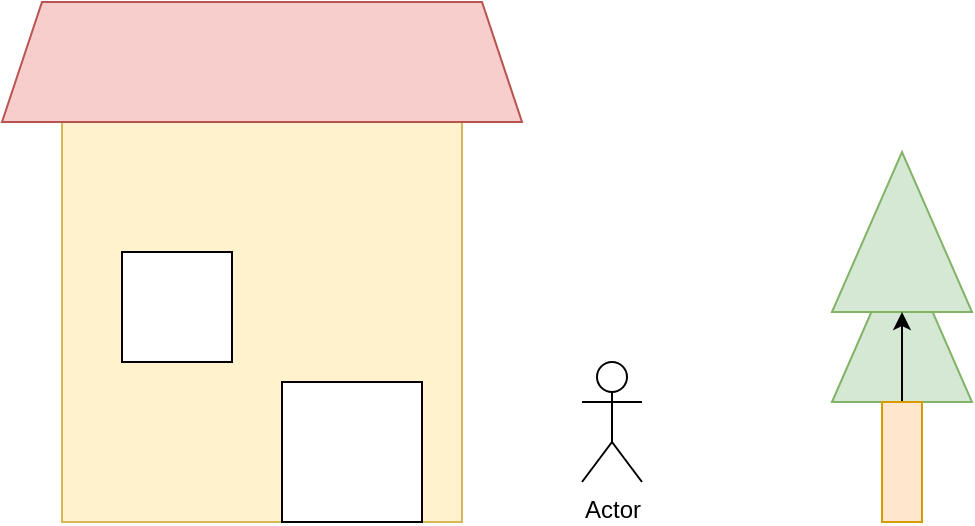 <mxfile version="26.0.16">
  <diagram name="Page-1" id="J-zT2bPsmtmsso8tWsNC">
    <mxGraphModel dx="826" dy="526" grid="1" gridSize="10" guides="1" tooltips="1" connect="1" arrows="1" fold="1" page="1" pageScale="1" pageWidth="850" pageHeight="1100" math="0" shadow="0">
      <root>
        <mxCell id="0" />
        <mxCell id="1" parent="0" />
        <mxCell id="e9ArVnGIWFNfoZ-oEhoM-1" value="" style="ellipse;whiteSpace=wrap;html=1;aspect=fixed;" vertex="1" parent="1">
          <mxGeometry x="380" y="520" width="80" height="80" as="geometry" />
        </mxCell>
        <mxCell id="e9ArVnGIWFNfoZ-oEhoM-2" value="" style="whiteSpace=wrap;html=1;aspect=fixed;fillColor=#fff2cc;strokeColor=#d6b656;" vertex="1" parent="1">
          <mxGeometry x="260" y="400" width="200" height="200" as="geometry" />
        </mxCell>
        <mxCell id="e9ArVnGIWFNfoZ-oEhoM-3" value="Actor" style="shape=umlActor;verticalLabelPosition=bottom;verticalAlign=top;html=1;outlineConnect=0;" vertex="1" parent="1">
          <mxGeometry x="520" y="520" width="30" height="60" as="geometry" />
        </mxCell>
        <mxCell id="e9ArVnGIWFNfoZ-oEhoM-4" value="" style="triangle;whiteSpace=wrap;html=1;rotation=-90;fillColor=#d5e8d4;strokeColor=#82b366;" vertex="1" parent="1">
          <mxGeometry x="640" y="465" width="80" height="70" as="geometry" />
        </mxCell>
        <mxCell id="e9ArVnGIWFNfoZ-oEhoM-5" value="" style="shape=trapezoid;perimeter=trapezoidPerimeter;whiteSpace=wrap;html=1;fixedSize=1;fillColor=#f8cecc;strokeColor=#b85450;" vertex="1" parent="1">
          <mxGeometry x="230" y="340" width="260" height="60" as="geometry" />
        </mxCell>
        <mxCell id="e9ArVnGIWFNfoZ-oEhoM-6" value="" style="triangle;whiteSpace=wrap;html=1;rotation=-90;fillColor=#d5e8d4;strokeColor=#82b366;" vertex="1" parent="1">
          <mxGeometry x="640" y="420" width="80" height="70" as="geometry" />
        </mxCell>
        <mxCell id="e9ArVnGIWFNfoZ-oEhoM-8" value="" style="edgeStyle=orthogonalEdgeStyle;rounded=0;orthogonalLoop=1;jettySize=auto;html=1;" edge="1" parent="1" source="e9ArVnGIWFNfoZ-oEhoM-7" target="e9ArVnGIWFNfoZ-oEhoM-6">
          <mxGeometry relative="1" as="geometry" />
        </mxCell>
        <mxCell id="e9ArVnGIWFNfoZ-oEhoM-7" value="" style="rounded=0;whiteSpace=wrap;html=1;fillColor=#ffe6cc;strokeColor=#d79b00;" vertex="1" parent="1">
          <mxGeometry x="670" y="540" width="20" height="60" as="geometry" />
        </mxCell>
        <mxCell id="e9ArVnGIWFNfoZ-oEhoM-9" value="" style="whiteSpace=wrap;html=1;aspect=fixed;" vertex="1" parent="1">
          <mxGeometry x="290" y="465" width="55" height="55" as="geometry" />
        </mxCell>
        <mxCell id="e9ArVnGIWFNfoZ-oEhoM-12" value="" style="whiteSpace=wrap;html=1;aspect=fixed;" vertex="1" parent="1">
          <mxGeometry x="370" y="530" width="70" height="70" as="geometry" />
        </mxCell>
      </root>
    </mxGraphModel>
  </diagram>
</mxfile>
